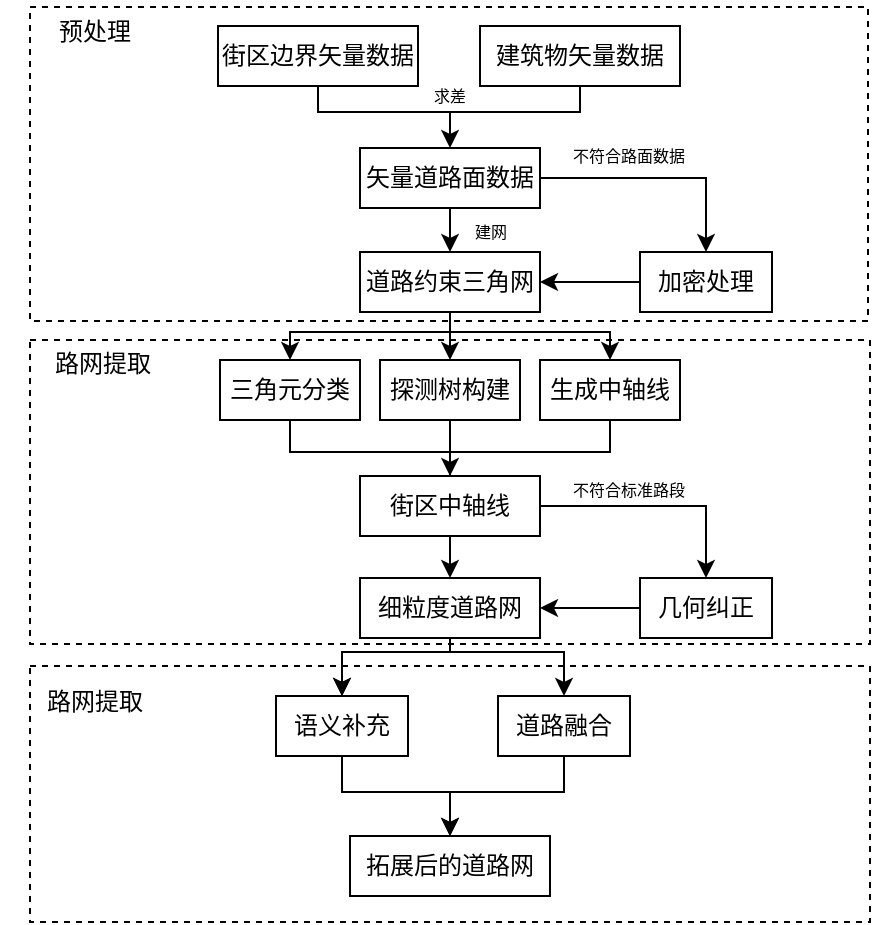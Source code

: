<mxfile version="20.1.1" type="github" pages="2">
  <diagram id="C5RBs43oDa-KdzZeNtuy" name="Page-1">
    <mxGraphModel dx="981" dy="526" grid="1" gridSize="10" guides="1" tooltips="1" connect="1" arrows="1" fold="1" page="1" pageScale="1" pageWidth="827" pageHeight="1169" math="0" shadow="0">
      <root>
        <mxCell id="WIyWlLk6GJQsqaUBKTNV-0" />
        <mxCell id="WIyWlLk6GJQsqaUBKTNV-1" parent="WIyWlLk6GJQsqaUBKTNV-0" />
        <mxCell id="XPBu-TODsvzfBAMPzJRz-10" value="" style="rounded=0;whiteSpace=wrap;html=1;dashed=1;" vertex="1" parent="WIyWlLk6GJQsqaUBKTNV-1">
          <mxGeometry x="85" y="427" width="420" height="128" as="geometry" />
        </mxCell>
        <mxCell id="XPBu-TODsvzfBAMPzJRz-8" value="" style="rounded=0;whiteSpace=wrap;html=1;dashed=1;" vertex="1" parent="WIyWlLk6GJQsqaUBKTNV-1">
          <mxGeometry x="85" y="264" width="420" height="152" as="geometry" />
        </mxCell>
        <mxCell id="XPBu-TODsvzfBAMPzJRz-7" value="" style="rounded=0;whiteSpace=wrap;html=1;dashed=1;" vertex="1" parent="WIyWlLk6GJQsqaUBKTNV-1">
          <mxGeometry x="85" y="97.5" width="419" height="157" as="geometry" />
        </mxCell>
        <mxCell id="WIyWlLk6GJQsqaUBKTNV-3" value="街区边界矢量数据" style="rounded=0;whiteSpace=wrap;html=1;fontSize=12;glass=0;strokeWidth=1;shadow=0;" parent="WIyWlLk6GJQsqaUBKTNV-1" vertex="1">
          <mxGeometry x="179" y="107" width="100" height="30" as="geometry" />
        </mxCell>
        <mxCell id="oosQADwzrR9jK9GOLgym-2" value="矢量道路面数据" style="rounded=0;whiteSpace=wrap;html=1;fontSize=12;glass=0;strokeWidth=1;shadow=0;" parent="WIyWlLk6GJQsqaUBKTNV-1" vertex="1">
          <mxGeometry x="250" y="168" width="90" height="30" as="geometry" />
        </mxCell>
        <mxCell id="oosQADwzrR9jK9GOLgym-3" value="道路约束三角网" style="rounded=0;whiteSpace=wrap;html=1;fontSize=12;glass=0;strokeWidth=1;shadow=0;" parent="WIyWlLk6GJQsqaUBKTNV-1" vertex="1">
          <mxGeometry x="250" y="220" width="90" height="30" as="geometry" />
        </mxCell>
        <mxCell id="oosQADwzrR9jK9GOLgym-5" value="三角元分类" style="rounded=0;whiteSpace=wrap;html=1;fontSize=12;glass=0;strokeWidth=1;shadow=0;" parent="WIyWlLk6GJQsqaUBKTNV-1" vertex="1">
          <mxGeometry x="180" y="274" width="70" height="30" as="geometry" />
        </mxCell>
        <mxCell id="oosQADwzrR9jK9GOLgym-6" value="探测树构建" style="rounded=0;whiteSpace=wrap;html=1;fontSize=12;glass=0;strokeWidth=1;shadow=0;" parent="WIyWlLk6GJQsqaUBKTNV-1" vertex="1">
          <mxGeometry x="260" y="274" width="70" height="30" as="geometry" />
        </mxCell>
        <mxCell id="oosQADwzrR9jK9GOLgym-7" value="生成中轴线" style="rounded=0;whiteSpace=wrap;html=1;fontSize=12;glass=0;strokeWidth=1;shadow=0;" parent="WIyWlLk6GJQsqaUBKTNV-1" vertex="1">
          <mxGeometry x="340" y="274" width="70" height="30" as="geometry" />
        </mxCell>
        <mxCell id="oosQADwzrR9jK9GOLgym-9" value="细粒度道路网" style="rounded=0;whiteSpace=wrap;html=1;fontSize=12;glass=0;strokeWidth=1;shadow=0;" parent="WIyWlLk6GJQsqaUBKTNV-1" vertex="1">
          <mxGeometry x="250" y="383" width="90" height="30" as="geometry" />
        </mxCell>
        <mxCell id="oosQADwzrR9jK9GOLgym-10" value="语义补充" style="rounded=0;whiteSpace=wrap;html=1;fontSize=12;glass=0;strokeWidth=1;shadow=0;" parent="WIyWlLk6GJQsqaUBKTNV-1" vertex="1">
          <mxGeometry x="208" y="442" width="66" height="30" as="geometry" />
        </mxCell>
        <mxCell id="oosQADwzrR9jK9GOLgym-13" value="道路融合" style="rounded=0;whiteSpace=wrap;html=1;fontSize=12;glass=0;strokeWidth=1;shadow=0;" parent="WIyWlLk6GJQsqaUBKTNV-1" vertex="1">
          <mxGeometry x="319" y="442" width="66" height="30" as="geometry" />
        </mxCell>
        <mxCell id="oosQADwzrR9jK9GOLgym-15" value="拓展后的道路网" style="rounded=0;whiteSpace=wrap;html=1;fontSize=12;glass=0;strokeWidth=1;shadow=0;" parent="WIyWlLk6GJQsqaUBKTNV-1" vertex="1">
          <mxGeometry x="245" y="512" width="100" height="30" as="geometry" />
        </mxCell>
        <mxCell id="oosQADwzrR9jK9GOLgym-16" value="" style="endArrow=classic;html=1;rounded=0;exitX=0.5;exitY=1;exitDx=0;exitDy=0;entryX=0.5;entryY=0;entryDx=0;entryDy=0;" parent="WIyWlLk6GJQsqaUBKTNV-1" source="WIyWlLk6GJQsqaUBKTNV-3" target="oosQADwzrR9jK9GOLgym-2" edge="1">
          <mxGeometry width="50" height="50" relative="1" as="geometry">
            <mxPoint x="330" y="330" as="sourcePoint" />
            <mxPoint x="290" y="160" as="targetPoint" />
            <Array as="points">
              <mxPoint x="229" y="150" />
              <mxPoint x="295" y="150" />
            </Array>
          </mxGeometry>
        </mxCell>
        <mxCell id="oosQADwzrR9jK9GOLgym-17" value="" style="endArrow=none;html=1;rounded=0;entryX=0.5;entryY=1;entryDx=0;entryDy=0;" parent="WIyWlLk6GJQsqaUBKTNV-1" target="oosQADwzrR9jK9GOLgym-20" edge="1">
          <mxGeometry width="50" height="50" relative="1" as="geometry">
            <mxPoint x="290" y="150" as="sourcePoint" />
            <mxPoint x="358" y="140" as="targetPoint" />
            <Array as="points">
              <mxPoint x="360" y="150" />
            </Array>
          </mxGeometry>
        </mxCell>
        <mxCell id="oosQADwzrR9jK9GOLgym-18" value="" style="endArrow=classic;html=1;rounded=0;exitX=0.5;exitY=1;exitDx=0;exitDy=0;entryX=0.5;entryY=0;entryDx=0;entryDy=0;" parent="WIyWlLk6GJQsqaUBKTNV-1" source="oosQADwzrR9jK9GOLgym-2" target="oosQADwzrR9jK9GOLgym-3" edge="1">
          <mxGeometry width="50" height="50" relative="1" as="geometry">
            <mxPoint x="320" y="230" as="sourcePoint" />
            <mxPoint x="370" y="180" as="targetPoint" />
          </mxGeometry>
        </mxCell>
        <mxCell id="oosQADwzrR9jK9GOLgym-20" value="建筑物矢量数据" style="rounded=0;whiteSpace=wrap;html=1;fontSize=12;glass=0;strokeWidth=1;shadow=0;" parent="WIyWlLk6GJQsqaUBKTNV-1" vertex="1">
          <mxGeometry x="310" y="107" width="100" height="30" as="geometry" />
        </mxCell>
        <mxCell id="oosQADwzrR9jK9GOLgym-22" value="" style="endArrow=classic;html=1;rounded=0;entryX=0.5;entryY=0;entryDx=0;entryDy=0;exitX=0.5;exitY=1;exitDx=0;exitDy=0;" parent="WIyWlLk6GJQsqaUBKTNV-1" source="oosQADwzrR9jK9GOLgym-3" target="oosQADwzrR9jK9GOLgym-5" edge="1">
          <mxGeometry width="50" height="50" relative="1" as="geometry">
            <mxPoint x="370" y="250" as="sourcePoint" />
            <mxPoint x="220" y="250" as="targetPoint" />
            <Array as="points">
              <mxPoint x="295" y="260" />
              <mxPoint x="215" y="260" />
            </Array>
          </mxGeometry>
        </mxCell>
        <mxCell id="oosQADwzrR9jK9GOLgym-23" value="" style="endArrow=classic;html=1;rounded=0;entryX=0.5;entryY=0;entryDx=0;entryDy=0;exitX=0.5;exitY=1;exitDx=0;exitDy=0;" parent="WIyWlLk6GJQsqaUBKTNV-1" source="oosQADwzrR9jK9GOLgym-3" target="oosQADwzrR9jK9GOLgym-7" edge="1">
          <mxGeometry width="50" height="50" relative="1" as="geometry">
            <mxPoint x="305" y="250" as="sourcePoint" />
            <mxPoint x="225" y="270" as="targetPoint" />
            <Array as="points">
              <mxPoint x="295" y="260" />
              <mxPoint x="375" y="260" />
            </Array>
          </mxGeometry>
        </mxCell>
        <mxCell id="oosQADwzrR9jK9GOLgym-24" value="" style="endArrow=classic;html=1;rounded=0;exitX=0.5;exitY=1;exitDx=0;exitDy=0;entryX=0.5;entryY=0;entryDx=0;entryDy=0;" parent="WIyWlLk6GJQsqaUBKTNV-1" source="oosQADwzrR9jK9GOLgym-3" target="oosQADwzrR9jK9GOLgym-6" edge="1">
          <mxGeometry width="50" height="50" relative="1" as="geometry">
            <mxPoint x="260" y="310" as="sourcePoint" />
            <mxPoint x="380" y="240" as="targetPoint" />
          </mxGeometry>
        </mxCell>
        <mxCell id="oosQADwzrR9jK9GOLgym-28" value="" style="endArrow=classic;html=1;rounded=0;exitX=0.5;exitY=1;exitDx=0;exitDy=0;entryX=0.5;entryY=0;entryDx=0;entryDy=0;" parent="WIyWlLk6GJQsqaUBKTNV-1" source="oosQADwzrR9jK9GOLgym-6" target="oosQADwzrR9jK9GOLgym-42" edge="1">
          <mxGeometry width="50" height="50" relative="1" as="geometry">
            <mxPoint x="260" y="310" as="sourcePoint" />
            <mxPoint x="295" y="330" as="targetPoint" />
          </mxGeometry>
        </mxCell>
        <mxCell id="oosQADwzrR9jK9GOLgym-31" value="" style="endArrow=none;html=1;rounded=0;entryX=0.5;entryY=1;entryDx=0;entryDy=0;exitX=0.5;exitY=0;exitDx=0;exitDy=0;" parent="WIyWlLk6GJQsqaUBKTNV-1" source="oosQADwzrR9jK9GOLgym-42" target="oosQADwzrR9jK9GOLgym-5" edge="1">
          <mxGeometry width="50" height="50" relative="1" as="geometry">
            <mxPoint x="295" y="330" as="sourcePoint" />
            <mxPoint x="330" y="290" as="targetPoint" />
            <Array as="points">
              <mxPoint x="295" y="320" />
              <mxPoint x="215" y="320" />
            </Array>
          </mxGeometry>
        </mxCell>
        <mxCell id="oosQADwzrR9jK9GOLgym-32" value="" style="endArrow=none;html=1;rounded=0;entryX=0.5;entryY=1;entryDx=0;entryDy=0;exitX=0.5;exitY=0;exitDx=0;exitDy=0;" parent="WIyWlLk6GJQsqaUBKTNV-1" source="oosQADwzrR9jK9GOLgym-42" target="oosQADwzrR9jK9GOLgym-7" edge="1">
          <mxGeometry width="50" height="50" relative="1" as="geometry">
            <mxPoint x="295" y="330" as="sourcePoint" />
            <mxPoint x="388" y="296" as="targetPoint" />
            <Array as="points">
              <mxPoint x="295" y="320" />
              <mxPoint x="375" y="320" />
            </Array>
          </mxGeometry>
        </mxCell>
        <mxCell id="oosQADwzrR9jK9GOLgym-39" value="" style="endArrow=classic;html=1;rounded=0;entryX=0.5;entryY=0;entryDx=0;entryDy=0;exitX=0.5;exitY=1;exitDx=0;exitDy=0;" parent="WIyWlLk6GJQsqaUBKTNV-1" source="oosQADwzrR9jK9GOLgym-9" target="oosQADwzrR9jK9GOLgym-10" edge="1">
          <mxGeometry width="50" height="50" relative="1" as="geometry">
            <mxPoint x="295" y="375" as="sourcePoint" />
            <mxPoint x="215" y="401" as="targetPoint" />
            <Array as="points">
              <mxPoint x="295" y="420" />
              <mxPoint x="241" y="420" />
            </Array>
          </mxGeometry>
        </mxCell>
        <mxCell id="oosQADwzrR9jK9GOLgym-40" value="" style="endArrow=classic;html=1;rounded=0;entryX=0.5;entryY=0;entryDx=0;entryDy=0;exitX=0.5;exitY=1;exitDx=0;exitDy=0;" parent="WIyWlLk6GJQsqaUBKTNV-1" source="oosQADwzrR9jK9GOLgym-9" target="oosQADwzrR9jK9GOLgym-13" edge="1">
          <mxGeometry width="50" height="50" relative="1" as="geometry">
            <mxPoint x="305" y="385" as="sourcePoint" />
            <mxPoint x="225.0" y="417" as="targetPoint" />
            <Array as="points">
              <mxPoint x="295" y="420" />
              <mxPoint x="352" y="420" />
            </Array>
          </mxGeometry>
        </mxCell>
        <mxCell id="oosQADwzrR9jK9GOLgym-42" value="街区中轴线" style="rounded=0;whiteSpace=wrap;html=1;fontSize=12;glass=0;strokeWidth=1;shadow=0;" parent="WIyWlLk6GJQsqaUBKTNV-1" vertex="1">
          <mxGeometry x="250" y="332" width="90" height="30" as="geometry" />
        </mxCell>
        <mxCell id="oosQADwzrR9jK9GOLgym-43" value="" style="endArrow=classic;html=1;rounded=0;exitX=1;exitY=0.5;exitDx=0;exitDy=0;entryX=0.5;entryY=0;entryDx=0;entryDy=0;" parent="WIyWlLk6GJQsqaUBKTNV-1" source="oosQADwzrR9jK9GOLgym-42" target="oosQADwzrR9jK9GOLgym-46" edge="1">
          <mxGeometry width="50" height="50" relative="1" as="geometry">
            <mxPoint x="210" y="370" as="sourcePoint" />
            <mxPoint x="420" y="360" as="targetPoint" />
            <Array as="points">
              <mxPoint x="423" y="347" />
            </Array>
          </mxGeometry>
        </mxCell>
        <mxCell id="oosQADwzrR9jK9GOLgym-46" value="几何纠正" style="rounded=0;whiteSpace=wrap;html=1;fontSize=12;glass=0;strokeWidth=1;shadow=0;" parent="WIyWlLk6GJQsqaUBKTNV-1" vertex="1">
          <mxGeometry x="390" y="383" width="66" height="30" as="geometry" />
        </mxCell>
        <mxCell id="oosQADwzrR9jK9GOLgym-48" value="" style="endArrow=classic;html=1;rounded=0;exitX=0;exitY=0.5;exitDx=0;exitDy=0;entryX=1;entryY=0.5;entryDx=0;entryDy=0;" parent="WIyWlLk6GJQsqaUBKTNV-1" source="oosQADwzrR9jK9GOLgym-46" target="oosQADwzrR9jK9GOLgym-9" edge="1">
          <mxGeometry width="50" height="50" relative="1" as="geometry">
            <mxPoint x="320" y="410" as="sourcePoint" />
            <mxPoint x="370" y="360" as="targetPoint" />
          </mxGeometry>
        </mxCell>
        <mxCell id="oosQADwzrR9jK9GOLgym-49" value="" style="endArrow=classic;html=1;rounded=0;exitX=0.5;exitY=1;exitDx=0;exitDy=0;entryX=0.5;entryY=0;entryDx=0;entryDy=0;" parent="WIyWlLk6GJQsqaUBKTNV-1" source="oosQADwzrR9jK9GOLgym-42" target="oosQADwzrR9jK9GOLgym-9" edge="1">
          <mxGeometry width="50" height="50" relative="1" as="geometry">
            <mxPoint x="320" y="410" as="sourcePoint" />
            <mxPoint x="370" y="360" as="targetPoint" />
          </mxGeometry>
        </mxCell>
        <mxCell id="oosQADwzrR9jK9GOLgym-51" value="" style="endArrow=classic;html=1;rounded=0;exitX=0.5;exitY=1;exitDx=0;exitDy=0;entryX=0.5;entryY=0;entryDx=0;entryDy=0;" parent="WIyWlLk6GJQsqaUBKTNV-1" source="oosQADwzrR9jK9GOLgym-10" target="oosQADwzrR9jK9GOLgym-15" edge="1">
          <mxGeometry width="50" height="50" relative="1" as="geometry">
            <mxPoint x="310" y="400" as="sourcePoint" />
            <mxPoint x="241" y="490" as="targetPoint" />
            <Array as="points">
              <mxPoint x="241" y="490" />
              <mxPoint x="295" y="490" />
            </Array>
          </mxGeometry>
        </mxCell>
        <mxCell id="oosQADwzrR9jK9GOLgym-52" value="" style="endArrow=classic;html=1;rounded=0;exitX=0.5;exitY=1;exitDx=0;exitDy=0;" parent="WIyWlLk6GJQsqaUBKTNV-1" source="oosQADwzrR9jK9GOLgym-13" target="oosQADwzrR9jK9GOLgym-15" edge="1">
          <mxGeometry width="50" height="50" relative="1" as="geometry">
            <mxPoint x="270" y="480" as="sourcePoint" />
            <mxPoint x="350" y="490" as="targetPoint" />
            <Array as="points">
              <mxPoint x="352" y="490" />
              <mxPoint x="295" y="490" />
            </Array>
          </mxGeometry>
        </mxCell>
        <mxCell id="oosQADwzrR9jK9GOLgym-55" value="求差" style="text;html=1;strokeColor=none;fillColor=none;align=center;verticalAlign=middle;whiteSpace=wrap;rounded=0;fontSize=8;" parent="WIyWlLk6GJQsqaUBKTNV-1" vertex="1">
          <mxGeometry x="265" y="127" width="60" height="30" as="geometry" />
        </mxCell>
        <mxCell id="oosQADwzrR9jK9GOLgym-56" value="建网" style="text;html=1;align=center;verticalAlign=middle;resizable=0;points=[];autosize=1;strokeColor=none;fillColor=none;fontSize=8;" parent="WIyWlLk6GJQsqaUBKTNV-1" vertex="1">
          <mxGeometry x="290" y="195" width="50" height="30" as="geometry" />
        </mxCell>
        <mxCell id="oosQADwzrR9jK9GOLgym-58" value="" style="endArrow=classic;html=1;rounded=0;entryX=0.5;entryY=0;entryDx=0;entryDy=0;exitX=0.5;exitY=1;exitDx=0;exitDy=0;" parent="WIyWlLk6GJQsqaUBKTNV-1" source="oosQADwzrR9jK9GOLgym-9" target="oosQADwzrR9jK9GOLgym-10" edge="1">
          <mxGeometry width="50" height="50" relative="1" as="geometry">
            <mxPoint x="295" y="415" as="sourcePoint" />
            <mxPoint x="241" y="442" as="targetPoint" />
            <Array as="points">
              <mxPoint x="295" y="420" />
              <mxPoint x="241" y="420" />
            </Array>
          </mxGeometry>
        </mxCell>
        <mxCell id="oosQADwzrR9jK9GOLgym-59" value="不符合标准路段" style="text;html=1;align=center;verticalAlign=middle;resizable=0;points=[];autosize=1;strokeColor=none;fillColor=none;fontSize=8;" parent="WIyWlLk6GJQsqaUBKTNV-1" vertex="1">
          <mxGeometry x="329" y="324" width="110" height="30" as="geometry" />
        </mxCell>
        <mxCell id="XPBu-TODsvzfBAMPzJRz-1" value="" style="endArrow=classic;html=1;rounded=0;exitX=1;exitY=0.5;exitDx=0;exitDy=0;entryX=0.5;entryY=0;entryDx=0;entryDy=0;" edge="1" parent="WIyWlLk6GJQsqaUBKTNV-1" target="XPBu-TODsvzfBAMPzJRz-2" source="oosQADwzrR9jK9GOLgym-2">
          <mxGeometry width="50" height="50" relative="1" as="geometry">
            <mxPoint x="340.0" y="179" as="sourcePoint" />
            <mxPoint x="420" y="192" as="targetPoint" />
            <Array as="points">
              <mxPoint x="423" y="183" />
            </Array>
          </mxGeometry>
        </mxCell>
        <mxCell id="XPBu-TODsvzfBAMPzJRz-2" value="加密处理" style="rounded=0;whiteSpace=wrap;html=1;fontSize=12;glass=0;strokeWidth=1;shadow=0;" vertex="1" parent="WIyWlLk6GJQsqaUBKTNV-1">
          <mxGeometry x="390" y="220" width="66" height="30" as="geometry" />
        </mxCell>
        <mxCell id="XPBu-TODsvzfBAMPzJRz-3" value="" style="endArrow=classic;html=1;rounded=0;exitX=0;exitY=0.5;exitDx=0;exitDy=0;entryX=1;entryY=0.5;entryDx=0;entryDy=0;" edge="1" parent="WIyWlLk6GJQsqaUBKTNV-1" source="XPBu-TODsvzfBAMPzJRz-2" target="oosQADwzrR9jK9GOLgym-3">
          <mxGeometry width="50" height="50" relative="1" as="geometry">
            <mxPoint x="320" y="242" as="sourcePoint" />
            <mxPoint x="340.0" y="230" as="targetPoint" />
          </mxGeometry>
        </mxCell>
        <mxCell id="XPBu-TODsvzfBAMPzJRz-4" value="不符合路面数据" style="text;html=1;align=center;verticalAlign=middle;resizable=0;points=[];autosize=1;strokeColor=none;fillColor=none;fontSize=8;" vertex="1" parent="WIyWlLk6GJQsqaUBKTNV-1">
          <mxGeometry x="329" y="157" width="110" height="30" as="geometry" />
        </mxCell>
        <mxCell id="XPBu-TODsvzfBAMPzJRz-11" value="预处理" style="text;html=1;strokeColor=none;fillColor=none;align=center;verticalAlign=middle;whiteSpace=wrap;rounded=0;dashed=1;" vertex="1" parent="WIyWlLk6GJQsqaUBKTNV-1">
          <mxGeometry x="70" y="94.5" width="95" height="30" as="geometry" />
        </mxCell>
        <mxCell id="XPBu-TODsvzfBAMPzJRz-12" value="路网提取" style="text;html=1;strokeColor=none;fillColor=none;align=center;verticalAlign=middle;whiteSpace=wrap;rounded=0;dashed=1;" vertex="1" parent="WIyWlLk6GJQsqaUBKTNV-1">
          <mxGeometry x="74" y="261" width="95" height="30" as="geometry" />
        </mxCell>
        <mxCell id="XPBu-TODsvzfBAMPzJRz-13" value="路网提取" style="text;html=1;strokeColor=none;fillColor=none;align=center;verticalAlign=middle;whiteSpace=wrap;rounded=0;dashed=1;" vertex="1" parent="WIyWlLk6GJQsqaUBKTNV-1">
          <mxGeometry x="70" y="430" width="95" height="30" as="geometry" />
        </mxCell>
      </root>
    </mxGraphModel>
  </diagram>
  <diagram id="7N3UrwMS5AqsJwpzx2y8" name="第 2 页">
    <mxGraphModel dx="1422" dy="761" grid="1" gridSize="10" guides="1" tooltips="1" connect="1" arrows="1" fold="1" page="1" pageScale="1" pageWidth="827" pageHeight="1169" math="0" shadow="0">
      <root>
        <mxCell id="0" />
        <mxCell id="1" parent="0" />
      </root>
    </mxGraphModel>
  </diagram>
</mxfile>
